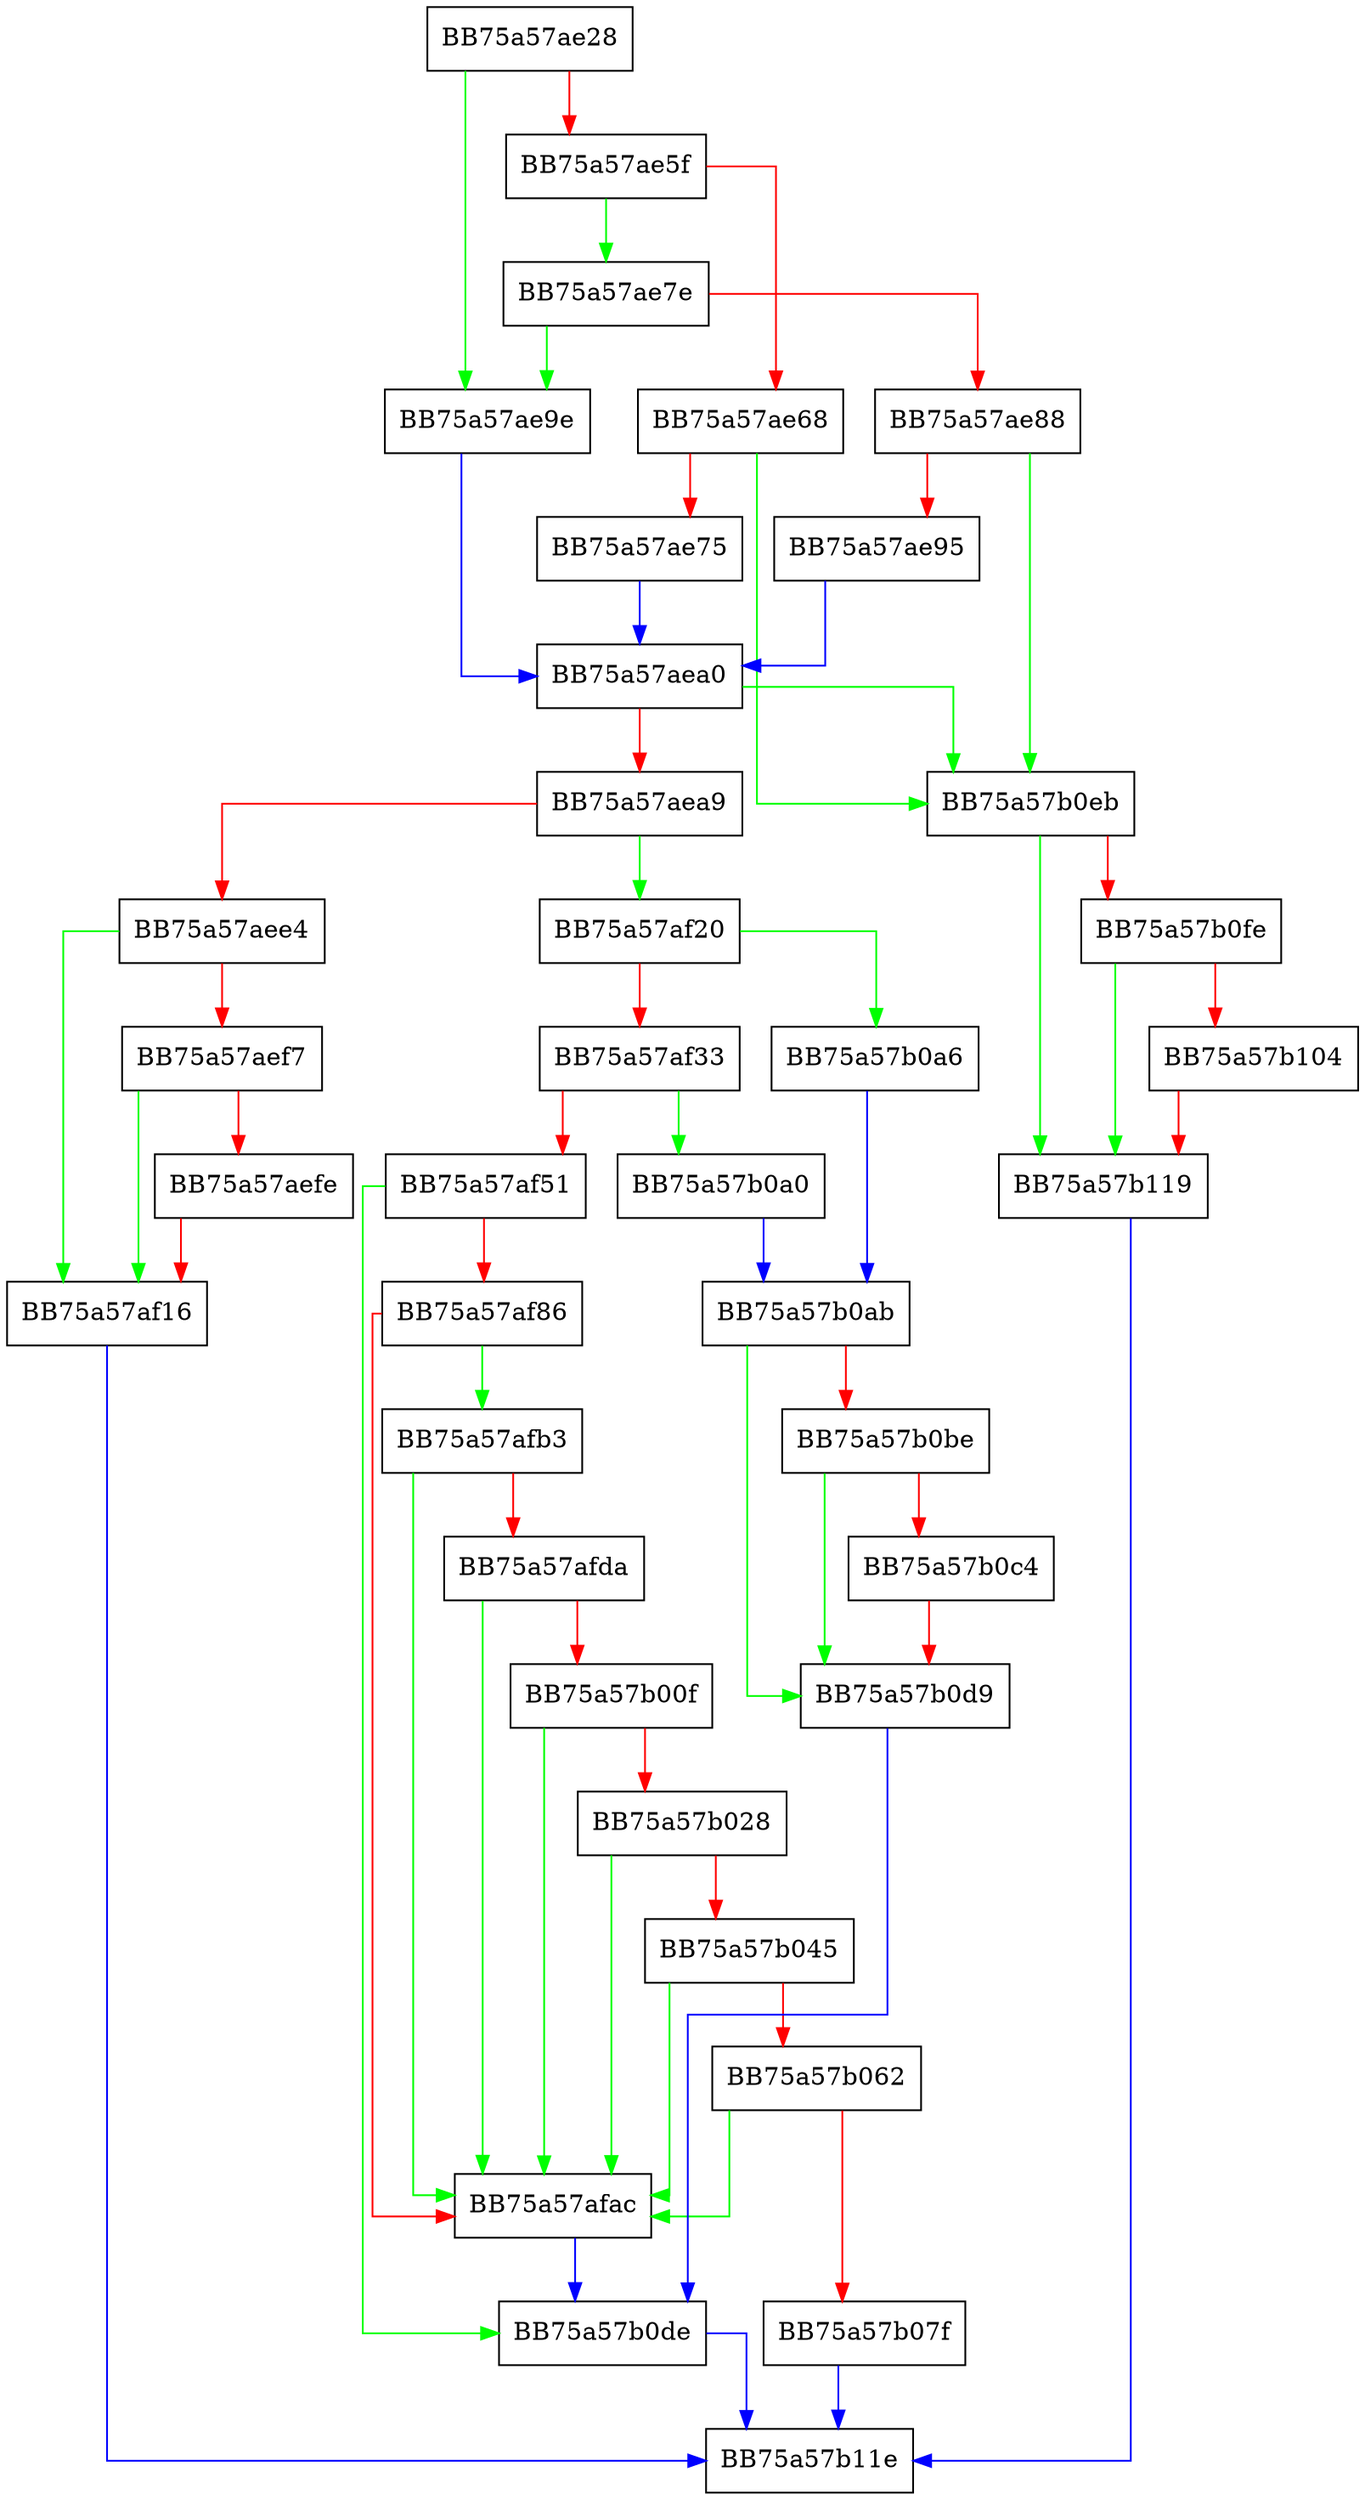digraph AddRemediationConfiguration {
  node [shape="box"];
  graph [splines=ortho];
  BB75a57ae28 -> BB75a57ae9e [color="green"];
  BB75a57ae28 -> BB75a57ae5f [color="red"];
  BB75a57ae5f -> BB75a57ae7e [color="green"];
  BB75a57ae5f -> BB75a57ae68 [color="red"];
  BB75a57ae68 -> BB75a57b0eb [color="green"];
  BB75a57ae68 -> BB75a57ae75 [color="red"];
  BB75a57ae75 -> BB75a57aea0 [color="blue"];
  BB75a57ae7e -> BB75a57ae9e [color="green"];
  BB75a57ae7e -> BB75a57ae88 [color="red"];
  BB75a57ae88 -> BB75a57b0eb [color="green"];
  BB75a57ae88 -> BB75a57ae95 [color="red"];
  BB75a57ae95 -> BB75a57aea0 [color="blue"];
  BB75a57ae9e -> BB75a57aea0 [color="blue"];
  BB75a57aea0 -> BB75a57b0eb [color="green"];
  BB75a57aea0 -> BB75a57aea9 [color="red"];
  BB75a57aea9 -> BB75a57af20 [color="green"];
  BB75a57aea9 -> BB75a57aee4 [color="red"];
  BB75a57aee4 -> BB75a57af16 [color="green"];
  BB75a57aee4 -> BB75a57aef7 [color="red"];
  BB75a57aef7 -> BB75a57af16 [color="green"];
  BB75a57aef7 -> BB75a57aefe [color="red"];
  BB75a57aefe -> BB75a57af16 [color="red"];
  BB75a57af16 -> BB75a57b11e [color="blue"];
  BB75a57af20 -> BB75a57b0a6 [color="green"];
  BB75a57af20 -> BB75a57af33 [color="red"];
  BB75a57af33 -> BB75a57b0a0 [color="green"];
  BB75a57af33 -> BB75a57af51 [color="red"];
  BB75a57af51 -> BB75a57b0de [color="green"];
  BB75a57af51 -> BB75a57af86 [color="red"];
  BB75a57af86 -> BB75a57afb3 [color="green"];
  BB75a57af86 -> BB75a57afac [color="red"];
  BB75a57afac -> BB75a57b0de [color="blue"];
  BB75a57afb3 -> BB75a57afac [color="green"];
  BB75a57afb3 -> BB75a57afda [color="red"];
  BB75a57afda -> BB75a57afac [color="green"];
  BB75a57afda -> BB75a57b00f [color="red"];
  BB75a57b00f -> BB75a57afac [color="green"];
  BB75a57b00f -> BB75a57b028 [color="red"];
  BB75a57b028 -> BB75a57afac [color="green"];
  BB75a57b028 -> BB75a57b045 [color="red"];
  BB75a57b045 -> BB75a57afac [color="green"];
  BB75a57b045 -> BB75a57b062 [color="red"];
  BB75a57b062 -> BB75a57afac [color="green"];
  BB75a57b062 -> BB75a57b07f [color="red"];
  BB75a57b07f -> BB75a57b11e [color="blue"];
  BB75a57b0a0 -> BB75a57b0ab [color="blue"];
  BB75a57b0a6 -> BB75a57b0ab [color="blue"];
  BB75a57b0ab -> BB75a57b0d9 [color="green"];
  BB75a57b0ab -> BB75a57b0be [color="red"];
  BB75a57b0be -> BB75a57b0d9 [color="green"];
  BB75a57b0be -> BB75a57b0c4 [color="red"];
  BB75a57b0c4 -> BB75a57b0d9 [color="red"];
  BB75a57b0d9 -> BB75a57b0de [color="blue"];
  BB75a57b0de -> BB75a57b11e [color="blue"];
  BB75a57b0eb -> BB75a57b119 [color="green"];
  BB75a57b0eb -> BB75a57b0fe [color="red"];
  BB75a57b0fe -> BB75a57b119 [color="green"];
  BB75a57b0fe -> BB75a57b104 [color="red"];
  BB75a57b104 -> BB75a57b119 [color="red"];
  BB75a57b119 -> BB75a57b11e [color="blue"];
}